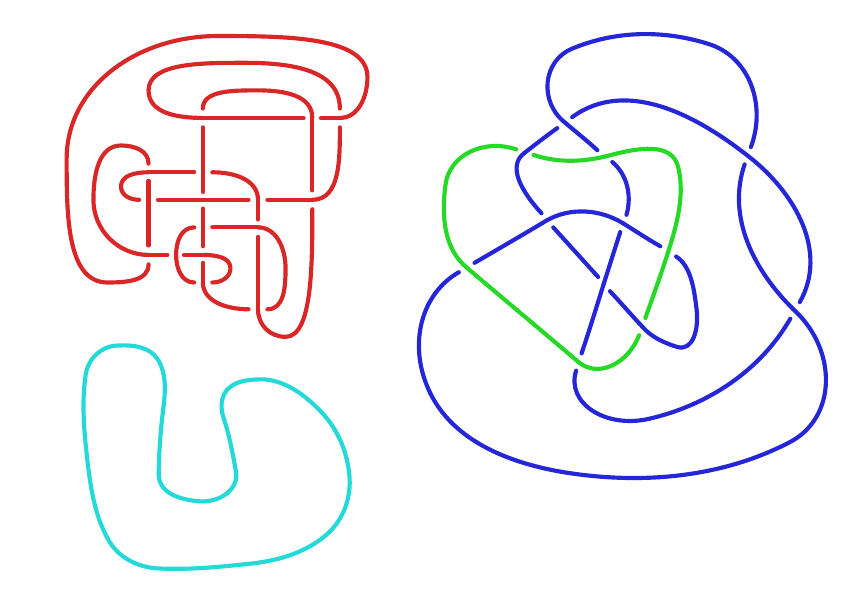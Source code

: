 \definecolor{linkcolor0}{rgb}{0.85, 0.15, 0.15}
\definecolor{linkcolor1}{rgb}{0.15, 0.15, 0.85}
\definecolor{linkcolor2}{rgb}{0.15, 0.85, 0.15}
\definecolor{linkcolor3}{rgb}{0.15, 0.85, 0.85}
\begin{tikzpicture}[line width=1.5, line cap=round, line join=round]
  \begin{scope}[color=linkcolor0]
    \draw (1.81, 5.94) .. controls (1.81, 6.17) and (2.19, 6.17) .. 
          (2.51, 6.17) .. controls (2.84, 6.17) and (3.20, 6.11) .. (3.20, 5.82);
    \draw (3.20, 5.82) .. controls (3.20, 5.51) and (3.20, 5.20) .. (3.20, 4.90);
    \draw (3.20, 4.66) .. controls (3.20, 3.95) and (3.20, 3.04) .. 
          (2.86, 3.04) .. controls (2.66, 3.04) and (2.51, 3.19) .. (2.51, 3.39);
    \draw (2.51, 3.39) .. controls (2.51, 3.69) and (2.51, 4.00) .. (2.51, 4.31);
    \draw (2.51, 4.53) .. controls (2.51, 4.62) and (2.51, 4.70) .. (2.51, 4.78);
    \draw (2.51, 4.78) .. controls (2.51, 5.03) and (2.22, 5.13) .. (1.93, 5.13);
    \draw (1.70, 5.13) .. controls (1.50, 5.13) and (1.31, 5.13) .. (1.12, 5.13);
    \draw (1.12, 5.13) .. controls (0.95, 5.13) and (0.77, 5.09) .. 
          (0.77, 4.95) .. controls (0.77, 4.84) and (0.88, 4.78) .. (1.00, 4.78);
    \draw (1.24, 4.78) .. controls (1.43, 4.78) and (1.62, 4.78) .. (1.81, 4.78);
    \draw (1.81, 4.78) .. controls (2.01, 4.78) and (2.20, 4.78) .. (2.39, 4.78);
    \draw (2.63, 4.78) .. controls (2.82, 4.78) and (3.01, 4.78) .. (3.20, 4.78);
    \draw (3.20, 4.78) .. controls (3.55, 4.78) and (3.55, 5.28) .. (3.55, 5.70);
    \draw (3.55, 5.94) .. controls (3.55, 6.44) and (2.91, 6.52) .. 
          (2.34, 6.52) .. controls (1.79, 6.52) and (1.12, 6.52) .. 
          (1.12, 6.17) .. controls (1.12, 5.88) and (1.48, 5.82) .. (1.81, 5.82);
    \draw (1.81, 5.82) .. controls (2.24, 5.82) and (2.66, 5.82) .. (3.09, 5.82);
    \draw (3.31, 5.82) .. controls (3.39, 5.82) and (3.47, 5.82) .. (3.55, 5.82);
    \draw (3.55, 5.82) .. controls (3.78, 5.82) and (3.90, 6.08) .. 
          (3.90, 6.34) .. controls (3.90, 6.86) and (2.84, 6.86) .. 
          (1.99, 6.86) .. controls (0.99, 6.86) and (0.08, 6.23) .. 
          (0.08, 5.30) .. controls (0.08, 4.59) and (0.08, 3.73) .. 
          (0.60, 3.73) .. controls (0.84, 3.73) and (1.12, 3.75) .. (1.12, 3.96);
    \draw (1.12, 4.20) .. controls (1.12, 4.39) and (1.12, 4.58) .. (1.12, 4.78);
    \draw (1.12, 4.78) .. controls (1.12, 4.86) and (1.12, 4.94) .. (1.12, 5.02);
    \draw (1.12, 5.24) .. controls (1.12, 5.40) and (0.95, 5.47) .. 
          (0.77, 5.47) .. controls (0.49, 5.47) and (0.42, 5.11) .. 
          (0.42, 4.78) .. controls (0.42, 4.39) and (0.74, 4.08) .. (1.12, 4.08);
    \draw (1.12, 4.08) .. controls (1.20, 4.08) and (1.28, 4.08) .. (1.36, 4.08);
    \draw (1.57, 4.08) .. controls (1.65, 4.08) and (1.73, 4.08) .. (1.81, 4.08);
    \draw (1.81, 4.08) .. controls (1.98, 4.08) and (2.16, 4.05) .. 
          (2.16, 3.91) .. controls (2.16, 3.80) and (2.05, 3.73) .. (1.93, 3.73);
    \draw (1.70, 3.73) .. controls (1.54, 3.73) and (1.47, 3.91) .. (1.47, 4.08);
    \draw (1.47, 4.08) .. controls (1.47, 4.26) and (1.54, 4.43) .. (1.70, 4.43);
    \draw (1.93, 4.43) .. controls (2.12, 4.43) and (2.32, 4.43) .. (2.51, 4.43);
    \draw (2.51, 4.43) .. controls (2.74, 4.43) and (2.86, 4.17) .. 
          (2.86, 3.91) .. controls (2.86, 3.66) and (2.84, 3.39) .. (2.63, 3.39);
    \draw (2.39, 3.39) .. controls (2.11, 3.39) and (1.81, 3.49) .. (1.81, 3.73);
    \draw (1.81, 3.73) .. controls (1.81, 3.82) and (1.81, 3.90) .. (1.81, 3.98);
    \draw (1.81, 4.19) .. controls (1.81, 4.27) and (1.81, 4.35) .. (1.81, 4.43);
    \draw (1.81, 4.43) .. controls (1.81, 4.51) and (1.81, 4.59) .. (1.81, 4.67);
    \draw (1.81, 4.88) .. controls (1.81, 4.96) and (1.81, 5.04) .. (1.81, 5.13);
    \draw (1.81, 5.13) .. controls (1.81, 5.32) and (1.81, 5.51) .. (1.81, 5.70);
  \end{scope}
  \begin{scope}[color=linkcolor1]
    \draw (7.82, 4.06) .. controls (8.01, 3.94) and (8.05, 3.64) .. 
          (8.08, 3.39) .. controls (8.11, 3.12) and (8.03, 2.86) .. 
          (7.84, 2.91) .. controls (7.67, 2.96) and (7.50, 3.04) .. (7.39, 3.17);
    \draw (7.39, 3.17) .. controls (7.25, 3.32) and (7.12, 3.47) .. (6.98, 3.62);
    \draw (6.83, 3.80) .. controls (6.64, 4.01) and (6.45, 4.22) .. (6.26, 4.43);
    \draw (6.11, 4.61) .. controls (5.87, 4.87) and (5.66, 5.21) .. (5.90, 5.38);
    \draw (5.90, 5.38) .. controls (6.04, 5.49) and (6.17, 5.59) .. (6.31, 5.69);
    \draw (6.50, 5.83) .. controls (7.17, 6.32) and (8.04, 5.88) .. (8.73, 5.34);
    \draw (8.73, 5.34) .. controls (9.35, 4.86) and (9.75, 4.11) .. (9.39, 3.48);
    \draw (9.27, 3.27) .. controls (8.89, 2.61) and (8.22, 2.17) .. 
          (7.48, 2.00) .. controls (6.92, 1.87) and (6.42, 2.20) .. (6.55, 2.61);
    \draw (6.62, 2.83) .. controls (6.72, 3.13) and (6.81, 3.42) .. (6.90, 3.71);
    \draw (6.90, 3.71) .. controls (6.97, 3.93) and (7.04, 4.15) .. (7.11, 4.37);
    \draw (7.19, 4.59) .. controls (7.26, 4.83) and (7.20, 5.10) .. (7.01, 5.26);
    \draw (6.82, 5.41) .. controls (6.69, 5.53) and (6.55, 5.64) .. (6.41, 5.76);
    \draw (6.41, 5.76) .. controls (6.07, 6.03) and (6.13, 6.55) .. 
          (6.50, 6.70) .. controls (7.05, 6.93) and (7.66, 6.94) .. 
          (8.23, 6.76) .. controls (8.75, 6.60) and (8.97, 5.99) .. (8.77, 5.45);
    \draw (8.69, 5.23) .. controls (8.46, 4.56) and (8.81, 3.87) .. (9.33, 3.37);
    \draw (9.33, 3.37) .. controls (9.87, 2.86) and (9.86, 2.01) .. 
          (9.26, 1.70) .. controls (8.43, 1.27) and (7.47, 1.17) .. 
          (6.53, 1.30) .. controls (5.73, 1.41) and (4.91, 1.72) .. 
          (4.64, 2.46) .. controls (4.44, 2.99) and (4.59, 3.59) .. (5.06, 3.86);
    \draw (5.26, 3.98) .. controls (5.57, 4.16) and (5.88, 4.34) .. (6.18, 4.52);
    \draw (6.18, 4.52) .. controls (6.48, 4.69) and (6.86, 4.66) .. (7.15, 4.48);
    \draw (7.15, 4.48) .. controls (7.31, 4.38) and (7.46, 4.28) .. (7.62, 4.19);
  \end{scope}
  \begin{scope}[color=linkcolor2]
    \draw (5.79, 5.42) .. controls (5.38, 5.56) and (4.93, 5.35) .. 
          (4.89, 4.96) .. controls (4.84, 4.58) and (4.87, 4.16) .. (5.16, 3.92);
    \draw (5.16, 3.92) .. controls (5.63, 3.52) and (6.11, 3.12) .. (6.58, 2.72);
    \draw (6.58, 2.72) .. controls (6.83, 2.51) and (7.21, 2.70) .. (7.35, 3.06);
    \draw (7.43, 3.28) .. controls (7.53, 3.56) and (7.63, 3.84) .. (7.72, 4.12);
    \draw (7.72, 4.12) .. controls (7.83, 4.47) and (7.93, 4.83) .. 
          (7.85, 5.18) .. controls (7.78, 5.53) and (7.32, 5.44) .. (6.92, 5.33);
    \draw (6.92, 5.33) .. controls (6.62, 5.26) and (6.31, 5.25) .. (6.01, 5.35);
  \end{scope}
  \begin{scope}[color=linkcolor3]
    \draw (0.34, 1.50) .. controls (0.30, 1.85) and (0.27, 2.20) .. 
          (0.32, 2.55) .. controls (0.35, 2.77) and (0.53, 2.93) .. 
          (0.74, 2.93) .. controls (0.93, 2.94) and (1.14, 2.91) .. 
          (1.24, 2.75) .. controls (1.36, 2.55) and (1.33, 2.31) .. 
          (1.30, 2.07) .. controls (1.27, 1.81) and (1.25, 1.54) .. 
          (1.25, 1.28) .. controls (1.26, 1.05) and (1.52, 0.97) .. 
          (1.78, 0.95) .. controls (2.04, 0.94) and (2.27, 1.11) .. 
          (2.23, 1.33) .. controls (2.19, 1.55) and (2.15, 1.77) .. 
          (2.08, 1.99) .. controls (2.03, 2.12) and (2.03, 2.28) .. 
          (2.13, 2.38) .. controls (2.24, 2.49) and (2.42, 2.50) .. 
          (2.59, 2.50) .. controls (2.85, 2.48) and (3.08, 2.32) .. 
          (3.27, 2.13) .. controls (3.50, 1.91) and (3.64, 1.61) .. 
          (3.67, 1.29) .. controls (3.70, 0.99) and (3.59, 0.70) .. 
          (3.36, 0.51) .. controls (3.07, 0.27) and (2.69, 0.18) .. 
          (2.32, 0.15) .. controls (1.95, 0.11) and (1.59, 0.08) .. 
          (1.22, 0.10) .. controls (0.96, 0.12) and (0.72, 0.25) .. 
          (0.60, 0.48) .. controls (0.43, 0.79) and (0.38, 1.15) .. 
          (0.34, 1.50) .. controls (0.34, 1.50) and (0.34, 1.50) .. (0.34, 1.50);
  \end{scope}
\end{tikzpicture}
